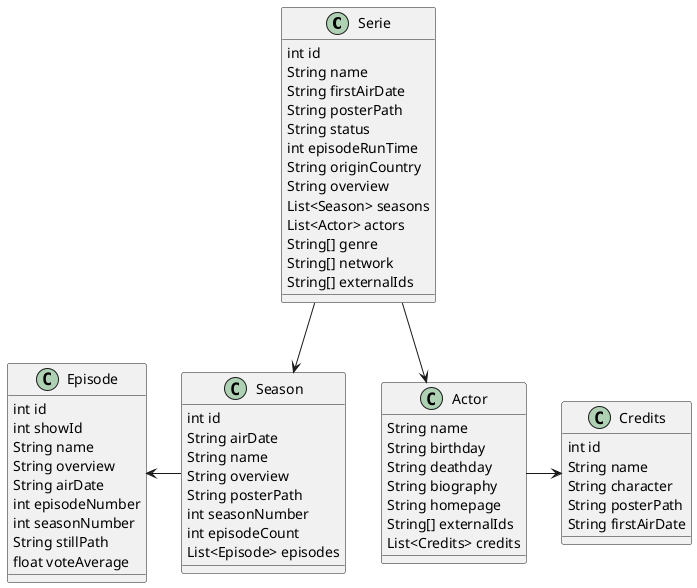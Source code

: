 @startuml

Serie --> Actor
Serie --> Season
Episode <- Season
Actor -> Credits


'-----------SEASON-----------'
class Season {
    int id
    String airDate
    String name
    String overview
    String posterPath
    int seasonNumber
    int episodeCount
    List<Episode> episodes
}

class Episode {
    int id
    int showId
    String name
    String overview
    String airDate
    int episodeNumber
    int seasonNumber
    String stillPath
    float voteAverage
}

'-----------SERIES-----------'
class Serie {
    int id
    String name
    String firstAirDate
    String posterPath
    String status
    int episodeRunTime
    String originCountry
    String overview
    List<Season> seasons
    List<Actor> actors
    String[] genre
    String[] network
    String[] externalIds
}


'-----------PERSONAS-----------'

class Actor {
    String name
    String birthday
    String deathday
    String biography
    String homepage
    String[] externalIds
    List<Credits> credits
}


class Credits {
    int id
    String name
    String character
    String posterPath
    String firstAirDate
}

@enduml